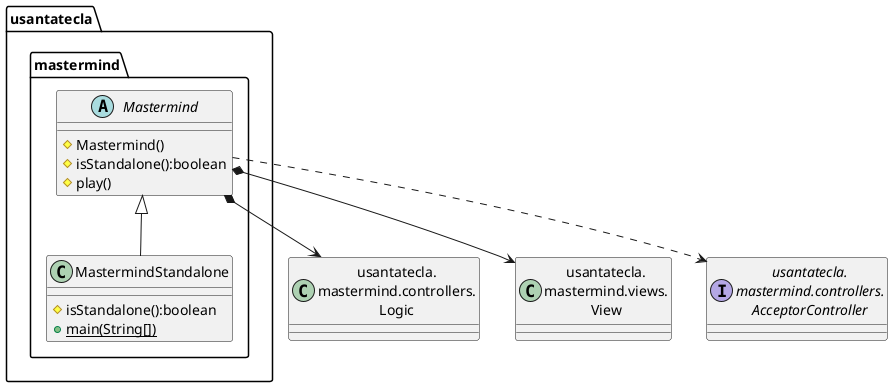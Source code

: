 @startuml mastermind
class Logic as "usantatecla.\nmastermind.controllers.\nLogic"
class View as "usantatecla.\nmastermind.views.\nView"
interface AcceptorController as "usantatecla.\nmastermind.controllers.\nAcceptorController"

abstract class  usantatecla.mastermind.Mastermind{
    # Mastermind()
    # isStandalone():boolean
    # play()
}
usantatecla.mastermind.Mastermind *-down-> View
usantatecla.mastermind.Mastermind *-down-> Logic
usantatecla.mastermind.Mastermind .down.> AcceptorController

class  usantatecla.mastermind.MastermindStandalone{
    # isStandalone():boolean
    + {static} main(String[])
}
usantatecla.mastermind.Mastermind <|-down- usantatecla.mastermind.MastermindStandalone
@enduml

@startuml usantatecla.mastermind.views
abstract class Controller as "usantatecla.\nmastermind.controllers.\nController"
class PlayController as "usantatecla.\nmastermind.controllers.\nPlayController"
class ResumeController as "usantatecla.\nmastermind.controllers.\nResumeController"
class StartController as "usantatecla.\nmastermind.controllers.\nStartController"
interface ControllersVisitor as "usantatecla.\nmastermind.controllers.\nControllersVisitor"
interface AcceptorController as "usantatecla.\nmastermind.controllers.\nAcceptorController"
enum Color as "usantatecla.\nmastermind.types.\nColor"
enum Error as "usantatecla.\nmastermind.types.\nError"
class Console as "usantatecla.\nutils.\nConsole"
class YesNoDialog as "usantatecla.\nutils.\nYesNoDialog"
abstract class Command as "usantatecla.\nutils.\nCommand"
abstract class Menu as "usantatecla.\nutils.\nMenu"
enum ColorCode as "usantatecla.\nutils.\nColorCode"

class  usantatecla.mastermind.views.AttemptsView{
    - playController: PlayController
    ~ AttemptsView(PlayController)
    ~ writeln()
}
usantatecla.mastermind.views.AttemptsView .down.> Console
usantatecla.mastermind.views.AttemptsView .down.> PlayController

class  usantatecla.mastermind.views.ColorView{
    + {static} INITIALS: char[]
    ~ ColorView()
    ~ ColorView(Color)
    + {static} getInstance(char): Color
    + allInitials(): String
    ~ resultInitials(int): String
    + write()
}
usantatecla.mastermind.views.ColorView *-down-> Color
usantatecla.mastermind.views.ColorView .down.> Console
usantatecla.mastermind.views.ColorView .down.> ColorCode

abstract class  usantatecla.mastermind.views.Command{
    # Command(String, PlayController)
}
Command <|-down- usantatecla.mastermind.views.Command
usantatecla.mastermind.views.Command *-down-> PlayController

class  usantatecla.mastermind.views.ErrorView{
    + MESSAGES: String[]
    ~ ErrorView()
    + ErrorView(Error)
    + writeln()
    ~ colorInitials(): String
}
usantatecla.mastermind.views.ErrorView *-down-> Error
usantatecla.mastermind.views.ErrorView .down.>  usantatecla.mastermind.views.ColorView
usantatecla.mastermind.views.ErrorView .down.> Console

class  usantatecla.mastermind.views.GameView{
    ~ GameView(PlayController)
}
usantatecla.mastermind.views.GameView .down.> usantatecla.mastermind.views.AttemptsView
usantatecla.mastermind.views.GameView .down.> usantatecla.mastermind.views.SecretCombinationView
usantatecla.mastermind.views.GameView .down.> usantatecla.mastermind.views.ProposedCombinationView
usantatecla.mastermind.views.GameView .down.> usantatecla.mastermind.views.ResultView
usantatecla.mastermind.views.GameView .down.> usantatecla.mastermind.views.MessageView
usantatecla.mastermind.views.GameView .down.> PlayController
usantatecla.mastermind.views.GameView .down.> Console

enum  usantatecla.mastermind.views.MessageView{
    ~ ATTEMPTS
    ~ SECRET
    ~ RESUME
    ~ RESULT
    ~ PROPOSED_COMBINATION
    ~ TITLE
    ~ WINNER
    ~ LOOSER
    ~ PROPOSE_COMMAND
    ~ UNDO_COMMAND
    ~ REDO_COMMAND
    ~ NEW_LINE
    - message: String
    - MessageView(String)
    + getMessage(): String
    + writeln(int)
    + writeln(int,int)
    + write()
}

class  usantatecla.mastermind.views.PlayMenu{
    ~ PlayMenu(PlayController)
}
Menu <|-down- usantatecla.mastermind.views.PlayMenu
usantatecla.mastermind.views.PlayMenu .down.> usantatecla.mastermind.views.ProposeCommand
usantatecla.mastermind.views.PlayMenu .down.> usantatecla.mastermind.views.UndoCommand
usantatecla.mastermind.views.PlayMenu .down.> usantatecla.mastermind.views.RedoCommand
usantatecla.mastermind.views.PlayMenu .down.> PlayController

class  usantatecla.mastermind.views.PlayView{
    ~ interact(PlayController)
}
usantatecla.mastermind.views.PlayView .down.> PlayController
usantatecla.mastermind.views.PlayView .down.> usantatecla.mastermind.views.PlayMenu

class  usantatecla.mastermind.views.ProposeCommand{
    ~ ProposeCommand(PlayController)
    # execute()
    # isActive(): boolean
}
usantatecla.mastermind.views.Command <|-down- usantatecla.mastermind.views.ProposeCommand
usantatecla.mastermind.views.ProposeCommand .down.> usantatecla.mastermind.views.ProposedCombinationView
usantatecla.mastermind.views.ProposeCommand .down.> usantatecla.mastermind.views.ErrorView
usantatecla.mastermind.views.ProposeCommand .down.> usantatecla.mastermind.views.RedoCommand
usantatecla.mastermind.views.ProposeCommand .down.> usantatecla.mastermind.views.MessageView
usantatecla.mastermind.views.ProposeCommand .down.> PlayController
usantatecla.mastermind.views.ProposeCommand .down.> Color
usantatecla.mastermind.views.ProposeCommand .down.> Error

class  usantatecla.mastermind.views.ProposedCombinationView{
    ~ ProposedCombinationView(PlayController)
    ~ write(int)
    ~ read(): List<Color>
}
usantatecla.mastermind.views.ProposedCombinationView *-down-> PlayController
usantatecla.mastermind.views.ProposedCombinationView .down.> usantatecla.mastermind.views.MessageView
usantatecla.mastermind.views.ProposedCombinationView .down.> usantatecla.mastermind.views.ColorView
usantatecla.mastermind.views.ProposedCombinationView .down.> Color
usantatecla.mastermind.views.ProposedCombinationView .down.> Console

class  usantatecla.mastermind.views.RedoCommand{
    ~ RedoCommand(PlayController)
    # execute()
    # isActive(): boolean
}
usantatecla.mastermind.views.Command <|-down- usantatecla.mastermind.views.RedoCommand
usantatecla.mastermind.views.RedoCommand .down.> usantatecla.mastermind.views.GameView
usantatecla.mastermind.views.RedoCommand .down.> usantatecla.mastermind.views.MessageView

class  usantatecla.mastermind.views.ResultView{
    ~ ResultView(PlayController)
    ~ writeln(int)
}
usantatecla.mastermind.views.ResultView *-down-> PlayController
usantatecla.mastermind.views.ResultView .down.> usantatecla.mastermind.views.MessageView

class  usantatecla.mastermind.views.ResumeView{
    ~ interact(ResumeController)
}
usantatecla.mastermind.views.ResumeView .down.> ResumeController
usantatecla.mastermind.views.ResumeView .down.> usantatecla.mastermind.views.MessageView
usantatecla.mastermind.views.ResumeView .down.> YesNoDialog

class  usantatecla.mastermind.views.SecretCombinationView{
    ~ SecretCombinationView(Controller)
    ~ writeln()
}
usantatecla.mastermind.views.SecretCombinationView *-down-> Controller
usantatecla.mastermind.views.SecretCombinationView .down.> usantatecla.mastermind.views.MessageView
usantatecla.mastermind.views.SecretCombinationView .down.> Console

class  usantatecla.mastermind.views.StartView{
    ~ interact(StartController)
}
usantatecla.mastermind.views.StartView .down.> StartController
usantatecla.mastermind.views.StartView .down.> usantatecla.mastermind.views.SecretCombinationView
usantatecla.mastermind.views.StartView .down.> usantatecla.mastermind.views.MessageView

class  usantatecla.mastermind.views.UndoCommand{
    ~ UndoCommand(PlayController)
    # execute()
    # isActive(): boolean
}
usantatecla.mastermind.views.Command <|-down- usantatecla.mastermind.views.UndoCommand
usantatecla.mastermind.views.UndoCommand .down.> usantatecla.mastermind.views.GameView
usantatecla.mastermind.views.UndoCommand .down.> PlayController

class  usantatecla.mastermind.views.View{
    + View()
    + interact(AcceptorController)
    + visit(ResumeController)
    + visit(PlayController)
    + visit(StartController)
}
ControllersVisitor <|-down- usantatecla.mastermind.views.View
usantatecla.mastermind.views.View *-down-> usantatecla.mastermind.views.StartView
usantatecla.mastermind.views.View *-down-> usantatecla.mastermind.views.PlayView
usantatecla.mastermind.views.View *-down-> usantatecla.mastermind.views.ResumeView
usantatecla.mastermind.views.View .down.> AcceptorController
usantatecla.mastermind.views.View .down.> StartController
usantatecla.mastermind.views.View .down.> PlayController
usantatecla.mastermind.views.View .down.> ResumeController
@enduml

@startuml usantatecla.mastermind.controllers
abstract class Combination as "usantatecla.\nmastermind.models.\nCombination"
class Session as "usantatecla.\nmastermind.models.\nSession"
class StateValue as "usantatecla.\nmastermind.models.\nStateValue"
enum Color as "usantatecla.\nmastermind.types.\nColor"
enum Error as "usantatecla.\nmastermind.types.\nError"
class TCPIP as "usantatecla.\nmastermind.distributed.\ndispatchers.TCPIP"
class FrameType as "usantatecla.\nmastermind.distributed.\ndispatchers.FrameType"

abstract class  usantatecla.mastermind.controllers.AcceptorController{
    ~ AcceptorController(Session, TCPIP)
    + {abstract}accept(ControllersVisitor)
}
usantatecla.mastermind.controllers.AcceptorController .down.> usantatecla.mastermind.controllers.ControllersVisitor
usantatecla.mastermind.controllers.AcceptorController .down.> TCPIP
usantatecla.mastermind.controllers.AcceptorController .down.> Session
usantatecla.mastermind.controllers.Controller <|-down- usantatecla.mastermind.controllers.AcceptorController

abstract class  usantatecla.mastermind.controllers.Controller{
    ~ Controller(Session)
    + getWidth(): int
    + getValueState(): StateValue
}
usantatecla.mastermind.controllers.Controller *-down-> Session
usantatecla.mastermind.controllers.Controller .down.> StateValue

interface  usantatecla.mastermind.controllers.ControllersVisitor{
    ~ visit(StartController)
    ~ visit(PlayController)
    ~ visit(ResumeController)
}
usantatecla.mastermind.controllers.ControllersVisitor .down.> usantatecla.mastermind.controllers.StartController
usantatecla.mastermind.controllers.ControllersVisitor .down.> usantatecla.mastermind.controllers.PlayController
usantatecla.mastermind.controllers.ControllersVisitor .down.> usantatecla.mastermind.controllers.ResumeController

class  usantatecla.mastermind.controllers.Logic{
    + Logic(boolean)
    + getController(): AcceptorController
    + close()
}
usantatecla.mastermind.controllers.Logic *-down-> Session
usantatecla.mastermind.controllers.Logic *-down-> StateValue
usantatecla.mastermind.controllers.Logic *-down-> usantatecla.mastermind.controllers.AcceptorController
usantatecla.mastermind.controllers.Logic *-down-> usantatecla.mastermind.controllers.StartController
usantatecla.mastermind.controllers.Logic *-down-> usantatecla.mastermind.controllers.PlayController
usantatecla.mastermind.controllers.Logic *-down-> usantatecla.mastermind.controllers.ResumeController
usantatecla.mastermind.controllers.Logic *-down-> TCPIP

class  usantatecla.mastermind.controllers.PlayController{
    + PlayController(Session,TCPIP)
    + addProposeCombination(List<Color>): Error
    + undo()
    + redo()
    + undoable(): boolean
    + redoable(): boolean
    + isWinner(): boolean
    + isLooser(): boolean
    + getAttempts(): int
    + getColors(int): List<Color>
    + getBlacks(int): int
    + getWhites(int): int
    + accept(ControllersVisitor)
}
usantatecla.mastermind.controllers.AcceptorController <|-down- usantatecla.mastermind.controllers.PlayController
usantatecla.mastermind.controllers.PlayController *-down-> usantatecla.mastermind.controllers.PlayController
usantatecla.mastermind.controllers.PlayController *-down-> usantatecla.mastermind.controllers.UndoController
usantatecla.mastermind.controllers.PlayController *-down-> usantatecla.mastermind.controllers.RedoController
usantatecla.mastermind.controllers.PlayController .down.> usantatecla.mastermind.controllers.ControllersVisitor
usantatecla.mastermind.controllers.PlayController .down.> Session
usantatecla.mastermind.controllers.PlayController .down.> Color
usantatecla.mastermind.controllers.PlayController .down.> Error
usantatecla.mastermind.controllers.PlayController .down.> TCPIP
usantatecla.mastermind.controllers.PlayController .down.> FrameType

class  usantatecla.mastermind.controllers.PlayController{
    ~ ProposalController(Session)
    ~ addProposeCombination(List<Color>): Error
    ~ isWinner(): boolean
    ~ isLooser(): boolean
    ~ getAttempts(): int
    ~ getColors(int): List<Color>
    ~ getBlacks(int): int
    ~ getWhites(int): int
}
usantatecla.mastermind.controllers.Controller <|-down- usantatecla.mastermind.controllers.PlayController
usantatecla.mastermind.controllers.PlayController .down.> Session
usantatecla.mastermind.controllers.PlayController .down.> Combination
usantatecla.mastermind.controllers.PlayController .down.> Color
usantatecla.mastermind.controllers.PlayController .down.> Error

class  usantatecla.mastermind.controllers.RedoController{
    ~ RedoController(Session)
    ~ redo()
    ~ redoable(): boolean
}
usantatecla.mastermind.controllers.Controller <|-down- usantatecla.mastermind.controllers.RedoController
usantatecla.mastermind.controllers.RedoController .down.> Session

class  usantatecla.mastermind.controllers.ResumeController{
    + ResumeController(Session,TCPIP)
    + resume(boolean)
    + accept(ControllersVisitor)
}
usantatecla.mastermind.controllers.AcceptorController <|-down- usantatecla.mastermind.controllers.ResumeController
usantatecla.mastermind.controllers.ResumeController .down.> usantatecla.mastermind.controllers.ControllersVisitor
usantatecla.mastermind.controllers.ResumeController .down.> Session
usantatecla.mastermind.controllers.ResumeController .down.> TCPIP
usantatecla.mastermind.controllers.ResumeController .down.> FrameType

class  usantatecla.mastermind.controllers.StartController{
    + StartController(Session,TCPIP)
    + start()
    + accept(ControllersVisitor)
}
usantatecla.mastermind.controllers.AcceptorController <|-down- usantatecla.mastermind.controllers.StartController
usantatecla.mastermind.controllers.StartController .down.> usantatecla.mastermind.controllers.ControllersVisitor
usantatecla.mastermind.controllers.StartController .down.> Session
usantatecla.mastermind.controllers.StartController .down.> TCPIP
usantatecla.mastermind.controllers.StartController .down.> FrameType

class  usantatecla.mastermind.controllers.UndoController{
    ~ UndoController(Session)
    ~ undo()
    ~ undoable(): boolean
}
usantatecla.mastermind.controllers.Controller <|-down- usantatecla.mastermind.controllers.UndoController
usantatecla.mastermind.controllers.UndoController .down.> Session
@enduml

@startuml usantatecla.mastermind.models
enum Color as "usantatecla.\nmastermind.types.\nColor"
class TCPIP as "usantatecla.\nutils.TCPIP"

abstract class usantatecla.mastermind.models.Combination {
    - {static} WIDTH: int
    # Combination()
    + {static} getWidth(): int
}
usantatecla.mastermind.models.Combination *-down-> "*" Color

class usantatecla.mastermind.models.Game {
    - {static} MAX_LONG: int
    - attempts: int
    ~ Game()
    ~ clear()
    ~ addProposeCombination(List<Color>)
    ~ createMemento(): Memento
    ~ set(Memento)
    ~ isLooser(): boolean
    ~ isWinner(): boolean
    ~ getAttempts(): int
    ~ getColors(int): List<Color>
    ~ getBlacks(int): int
    ~ getWhites(int): int
    ~ getWidth(): int
}
usantatecla.mastermind.models.Game *-down-> usantatecla.mastermind.models.SecretCombination
usantatecla.mastermind.models.Game *-down-> "0..*" usantatecla.mastermind.models.Result
usantatecla.mastermind.models.Game *-down-> "0..*" usantatecla.mastermind.models.ProposedCombination
usantatecla.mastermind.models.Game .down.> usantatecla.mastermind.models.Memento
usantatecla.mastermind.models.Game .down.> usantatecla.mastermind.models.Combination
usantatecla.mastermind.models.Game .down.> Color

class  usantatecla.mastermind.models.Memento{
    - attempts: int
    ~ Memento(int)
    ~ set(ProposedCombination, Result)
    ~ getProposedCombination(int): ProposedCombination
    ~ getResult(int): Result
    ~ getSize(): int
    ~ getAttempts(): int
}
usantatecla.mastermind.models.Memento *-down-> "*"usantatecla.mastermind.models.Result
usantatecla.mastermind.models.Memento *-down-> "*"usantatecla.mastermind.models.ProposedCombination

class usantatecla.mastermind.models.ProposedCombination {
    ~ ProposedCombination(List<Color>)
    ~ contains(Color, int): boolean
    ~ contains(Color): boolean
    ~ copy(): ProposedCombination
}
usantatecla.mastermind.models.Combination <|-down- usantatecla.mastermind.models.ProposedCombination
usantatecla.mastermind.models.ProposedCombination .down.> Color

class  usantatecla.mastermind.models.Registry{
    - firstPrevious: int
    ~ Registry(Game)
    ~ registry()
    ~ undo(Game)
    ~ redo(Game)
    ~ undoable(): boolean
    ~ redoable(): boolean
    ~ reset()
}
usantatecla.mastermind.models.Registry *-down-> "*"usantatecla.mastermind.models.Memento
usantatecla.mastermind.models.Registry *-down-> usantatecla.mastermind.models.Game

class usantatecla.mastermind.models.Result {
    - blacks: int
    - whites: int
    ~ Result(int, int)
    ~ isWinner(): boolean
    ~ getBlacks(): int
    ~ getWhites(): int
    ~ copy(): Result
}
usantatecla.mastermind.models.Result .down.> usantatecla.mastermind.models.Combination

class usantatecla.mastermind.models.SecretCombination {
    ~ SecretCombination()
    ~ getResult(ProposedCombination): Result
}
usantatecla.mastermind.models.Combination <|-down- usantatecla.mastermind.models.SecretCombination
usantatecla.mastermind.models.SecretCombination .down.> usantatecla.mastermind.models.Result
usantatecla.mastermind.models.SecretCombination .down.> usantatecla.mastermind.models.ProposedCombination
usantatecla.mastermind.models.SecretCombination .down.> Color

class  usantatecla.mastermind.models.Session{
    + Session(TCPIP)
    + next()
    + addProposeCombination(List<Color>)
    + undoable(): boolean
    + redoable(): boolean
    + undo()
    + redo()
    + clearGame()
    + isWinner(): boolean
    + isLooser(): boolean
    + getWidth(): int
    + getAttempts(): int
    + getColors(int): List<Color>
    + getBlacks(int): int
    + getWhites(int): int
    + getValueState(): StateValue
}
usantatecla.mastermind.models.Session *-down-> usantatecla.mastermind.models.State
usantatecla.mastermind.models.Session *-down-> usantatecla.mastermind.models.Game
usantatecla.mastermind.models.Session *-down-> usantatecla.mastermind.models.Registry
usantatecla.mastermind.models.Session *-down-> TCPIP
usantatecla.mastermind.models.Session .down.> usantatecla.mastermind.models.ProposedCombination
usantatecla.mastermind.models.Session .down.> usantatecla.mastermind.models.StateValue
usantatecla.mastermind.models.Session .down.> Color

class usantatecla.mastermind.models.State {
    ~ State()
    ~ next()
    ~ reset()
    ~ getValueState(): StateValue
}
usantatecla.mastermind.models.State *-down-> usantatecla.mastermind.models.StateValue

enum usantatecla.mastermind.models.StateValue {
    + INITIAL
    + IN_GAME
    + FINAL
    + EXIT
}

@enduml

@startuml usantatecla.mastermind.types
enum usantatecla.mastermind.types.Color {
    + RED
    + BLUE
    + YELLOW
    + GREEN
    + ORANGE
    + PURPLE
    + NULL
    ~ {static} length(): int
    + isNull(): boolean
}

enum usantatecla.mastermind.types.Error {
    + DUPLICATED
    + WRONG_CHARACTERS
    + WRONG_LENGTH
    + NULL
    + isNull(): boolean
}
@enduml

@startuml usantatecla.mastermind.distributed

class Logic as "usantatecla.mastermind.\ncontrollers.Logic"
class Mastermind as "usantatecla.mastermind.\nMastermind"
class DispatcherPrototype as "usantatecla.mastermind.distributed.\ndispatchers.DispatcherPrototype"

class  usantatecla.mastermind.distributed.LogicServer{
    + LogicServer(Boolean)
    + createDispatchers(DispatcherPrototype)
}

Logic <|-down- usantatecla.mastermind.distributed.LogicServer
usantatecla.mastermind.distributed.LogicServer .down.> DispatcherPrototype

class  usantatecla.mastermind.distributed.MastermindClient{
    # isStandalone(): Boolean
    + {static} main(String[])
}
Mastermind <|-down- usantatecla.mastermind.distributed.MastermindClient

class usantatecla.mastermind.distributed.MastermindServer{
    - MastermindServer()
    - serve()
    + {static} main(String[])
}
usantatecla.mastermind.distributed.MastermindServer *-down-> DispatcherPrototype
usantatecla.mastermind.distributed.MastermindServer *-down-> usantatecla.mastermind.distributed.LogicServer

@enduml

@startuml usantatecla.mastermind.distributed.dispatchers

class AcceptorController as "mastermind.controllers.\nAcceptorController"
class PlayController as "mastermind.controllers.PlayController"
class Color as "usantatecla.mastermind.\ntypes.Color"
class Error as "usantatecla.mastermind.\ntypes.Error"
class TCPIP as "usantatecla.utils.\nTCPIP"

class  usantatecla.mastermind.distributed.dispatchers.AttemptsDispatcher{
+ AttemptsDispatcher(PlayController)
+ dispatch()
}
usantatecla.mastermind.distributed.dispatchers.Dispatcher <|-down- usantatecla.mastermind.distributed.dispatchers.AttemptsDispatcher
usantatecla.mastermind.distributed.dispatchers.AttemptsDispatcher .down.> PlayController

class  usantatecla.mastermind.distributed.dispatchers.BlacksDispatcher{
+ BlacksDispatcher(PlayController)
+ dispatch()
}
usantatecla.mastermind.distributed.dispatchers.Dispatcher <|-down- usantatecla.mastermind.distributed.dispatchers.BlacksDispatcher
usantatecla.mastermind.distributed.dispatchers.BlacksDispatcher .down.> PlayController

class  usantatecla.mastermind.distributed.dispatchers.ColorsDispatcher{
+ ColorsDispatcher(PlayController)
+ dispatch()
}
usantatecla.mastermind.distributed.dispatchers.Dispatcher <|-down- usantatecla.mastermind.distributed.dispatchers.ColorsDispatcher
usantatecla.mastermind.distributed.dispatchers.ColorsDispatcher .down.> PlayController

abstract class  usantatecla.mastermind.distributed.dispatchers.Dispatcher{
+ Dispatcher(AcceptorController)
+ {abstract} dispatch()
+ associate(TCPIP)
}
usantatecla.mastermind.distributed.dispatchers.Dispatcher *-down-> AcceptorController
usantatecla.mastermind.distributed.dispatchers.Dispatcher *-down-> usantatecla.mastermind.distributed.dispatchers.TCPIP

class  usantatecla.mastermind.distributed.dispatchers.DispatcherPrototype{
+ DispatcherPrototype()
+ add(FrameType, Dispatcher)
+ dispatch(FrameType)
+ serve()
}
usantatecla.mastermind.distributed.dispatchers.DispatcherPrototype *-down-> usantatecla.mastermind.distributed.dispatchers.TCPIP
usantatecla.mastermind.distributed.dispatchers.DispatcherPrototype *-down-> usantatecla.mastermind.distributed.dispatchers.Dispatcher
usantatecla.mastermind.distributed.dispatchers.DispatcherPrototype *-down-> usantatecla.mastermind.distributed.dispatchers.FrameType

enum usantatecla.mastermind.distributed.dispatchers.FrameType{
    + START
	+ STATE
	+ UNDO
	+ REDO
	+ UNDOABLE
	+ REDOABLE
	+ WINNER
	+ LOOSER
	+ ATTEMPTS
	+ COLORS
	+ PROPOSECOMBINATION
	+ WIDTH
	+ NEW_GAME
	+ BLACKS
	+ WHITES
	+ CLOSE
    + {static} parser(String): FrameType
}

class  usantatecla.mastermind.distributed.dispatchers.LooserDispatcher{
+ LooserDispatcher(PlayController)
+ dispatch()
}
usantatecla.mastermind.distributed.dispatchers.Dispatcher <|-down- usantatecla.mastermind.distributed.dispatchers.LooserDispatcher
usantatecla.mastermind.distributed.dispatchers.LooserDispatcher .down.> PlayController

class  usantatecla.mastermind.distributed.dispatchers.ProposeCombinationDispatcher{
+ ProposeCombinationDispatcher(PlayController)
+ dispatch()
}
usantatecla.mastermind.distributed.dispatchers.Dispatcher <|-down- usantatecla.mastermind.distributed.dispatchers.ProposeCombinationDispatcher
usantatecla.mastermind.distributed.dispatchers.ProposeCombinationDispatcher .down.> PlayController
usantatecla.mastermind.distributed.dispatchers.ProposeCombinationDispatcher .down.> Color

class  usantatecla.mastermind.distributed.dispatchers.RedoableDispatcher{
+ RedoableDispatcher(PlayController)
+ dispatch()
}
usantatecla.mastermind.distributed.dispatchers.Dispatcher <|-down- usantatecla.mastermind.distributed.dispatchers.RedoableDispatcher
usantatecla.mastermind.distributed.dispatchers.RedoableDispatcher .down.> PlayController

class  usantatecla.mastermind.distributed.dispatchers.RedoDispatcher{
+ RedoDispatcher(PlayController)
+ dispatch()
}
usantatecla.mastermind.distributed.dispatchers.Dispatcher <|-down- usantatecla.mastermind.distributed.dispatchers.RedoDispatcher
usantatecla.mastermind.distributed.dispatchers.RedoDispatcher .down.> PlayController

class  usantatecla.mastermind.distributed.dispatchers.ResumeDispatcher{
+ ResumeDispatcher(ResumeController)
+ dispatch()
}
usantatecla.mastermind.distributed.dispatchers.Dispatcher <|-down- usantatecla.mastermind.distributed.dispatchers.ResumeDispatcher
usantatecla.mastermind.distributed.dispatchers.ResumeDispatcher .down.> ResumeController

class  usantatecla.mastermind.distributed.dispatchers.StartDispatcher{
+ StartDispatcher(StartController)
+ dispatch()
}
usantatecla.mastermind.distributed.dispatchers.Dispatcher <|-down- usantatecla.mastermind.distributed.dispatchers.StartDispatcher
usantatecla.mastermind.distributed.dispatchers.StartDispatcher .down.> StartController

class  usantatecla.mastermind.distributed.dispatchers.StateDispatcher{
+ StateDispatcher(PlayController)
+ dispatch()
}
usantatecla.mastermind.distributed.dispatchers.Dispatcher <|-down- usantatecla.mastermind.distributed.dispatchers.StateDispatcher
usantatecla.mastermind.distributed.dispatchers.StateDispatcher .down.> PlayController

class  usantatecla.mastermind.distributed.dispatchers.TCPIP{
+ {static}createClientSocket(): TCPIP
+ {static}createServerSocket(): TCPIP
+ TCPIP(Socket)
+ TCPIP(ServerSocket,Socket)
+ send(Color)
+ send(Error)
+ receiveError(): Error
+ receiveColor(): Color
+ close()

}
TCPIP <|-down- usantatecla.mastermind.distributed.dispatchers.TCPIP
usantatecla.mastermind.distributed.dispatchers.TCPIP .down.> PlayController
usantatecla.mastermind.distributed.dispatchers.TCPIP .down.> Color
usantatecla.mastermind.distributed.dispatchers.TCPIP .down.> Error

class  usantatecla.mastermind.distributed.dispatchers.UndoableDispatcher{
+ UndoableDispatcher(PlayController)
+ dispatch()
}
usantatecla.mastermind.distributed.dispatchers.Dispatcher <|-down- usantatecla.mastermind.distributed.dispatchers.UndoableDispatcher
usantatecla.mastermind.distributed.dispatchers.UndoableDispatcher .down.> PlayController

class  usantatecla.mastermind.distributed.dispatchers.UndoDispatcher{
+ UndoDispatcher(PlayController)
+ dispatch()
}
usantatecla.mastermind.distributed.dispatchers.Dispatcher <|-down- usantatecla.mastermind.distributed.dispatchers.UndoDispatcher
usantatecla.mastermind.distributed.dispatchers.UndoDispatcher .down.> PlayController

class  usantatecla.mastermind.distributed.dispatchers.WhitesDispatcher{
+ WhitesDispatcher(PlayController)
+ dispatch()
}
usantatecla.mastermind.distributed.dispatchers.Dispatcher <|-down- usantatecla.mastermind.distributed.dispatchers.WhitesDispatcher
usantatecla.mastermind.distributed.dispatchers.WhitesDispatcher .down.> PlayController

class  usantatecla.mastermind.distributed.dispatchers.WidthDispatcher{
+ WidthDispatcher(PlayController)
+ dispatch()
}
usantatecla.mastermind.distributed.dispatchers.Dispatcher <|-down- usantatecla.mastermind.distributed.dispatchers.WidthDispatcher
usantatecla.mastermind.distributed.dispatchers.WidthDispatcher .down.> PlayController

class  usantatecla.mastermind.distributed.dispatchers.WinnerDispatcher{
+ WinnerDispatcher(PlayController)
+ dispatch()
}
usantatecla.mastermind.distributed.dispatchers.Dispatcher <|-down- usantatecla.mastermind.distributed.dispatchers.WinnerDispatcher
usantatecla.mastermind.distributed.dispatchers.WinnerDispatcher .down.> PlayController

@enduml

@startuml usantatecla.utils
class BufferedReader as "java.io.\nBufferedReader"{}
class PrintWritter as "java.io.\nPrintWriter" {}
class ServerSocket as "java.net.\nServerSocket" {}
class Socket as "java.net.\nSocket" {}

enum usantatecla.utils.views.ColorCode{
    + RED
    + BLUE
    + YELLOW
    + GREEN
    + ORANGE
    + PURPLE
    + RESET_COLOR
    - color: String
    ~ ColorCode(String)
    + getColor(): String
    + {static} getColorByIndex(int): String
}

class usantatecla.utils.views.Console{
    - {static} console: Console
    + {static} getInstance(): Console
    + readString(String): String
    + readString(): String
    + readInt(String): int
    + readChar(String): char
    + writeln()
    + write(String)
    + writeln(String)
    + write(char)
    - writeError(String)
}
usantatecla.utils.views.Console *-down-> BufferedReader

class  usantatecla.utils.views.YesNoDialog{
    - {static} AFIRMATIVE: char
    - {static} NEGATIVE: char
    - {static} QUESTION: String
    - {static} MESSAGE: String
    + YesNoDialog()
    + read(String): boolean
    - {static} isAfirmative(char): boolean
    - {static} isNegative(char): boolean
}
usantatecla.utils.views.YesNoDialog ..> usantatecla.utils.views.Console

class  usantatecla.utils.models.ClosedInterval{
    - min: int
    - max: int
    + ClosedInterval(int, int)
    + includes(int): boolean
}

abstract  usantatecla.utils.Command{
    # title: String
    # Command(String)
    # {abstract} execute()
    # {abstract} isActive(): boolean
    ~ getTitle(): String
}

abstract  usantatecla.utils.Menu{
    - {static} OPTION: String
    - commandList: ArrayList<Command>
    + Menu()
    + execute()
    # addCommand(Command)
}

class usantatecla.utils.TCPIP{
    + TCPIP(Socket)
    + TCPIP(ServerSocket,Socket)
    + send(String)
    + send(int)
    + send(boolean)
    + receiveLine(): String
    + receiveBoolean(): boolean
    + receiveInt(): int
    + close()
}

usantatecla.utils.TCPIP *-down-> BufferedReader
usantatecla.utils.TCPIP *-down-> PrintWritter
usantatecla.utils.TCPIP *-down-> ServerSocket
usantatecla.utils.TCPIP *-down-> Socket

@enduml
